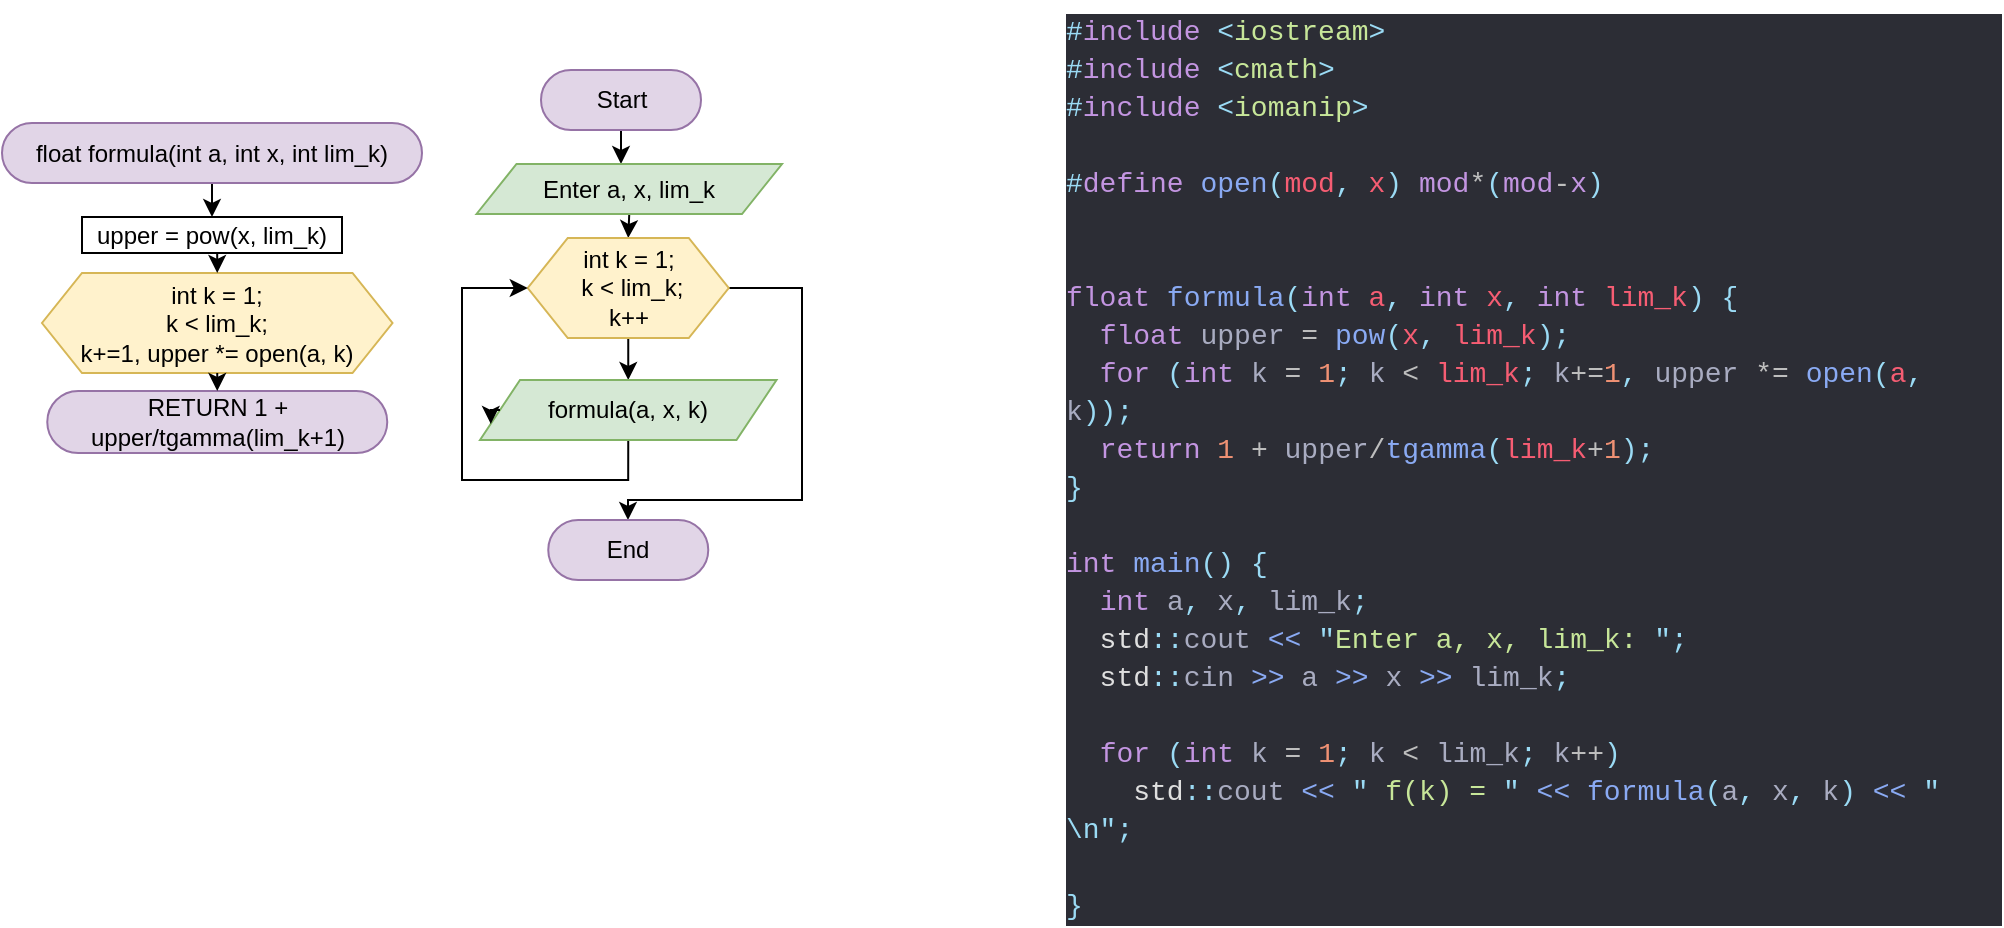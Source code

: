 <mxfile version="22.0.5" type="device">
  <diagram name="Сторінка-1" id="ABciSUWUErL9aMv9oOaV">
    <mxGraphModel dx="819" dy="-712" grid="1" gridSize="10" guides="1" tooltips="1" connect="1" arrows="1" fold="1" page="1" pageScale="1" pageWidth="827" pageHeight="1169" math="0" shadow="0">
      <root>
        <mxCell id="0" />
        <mxCell id="1" parent="0" />
        <mxCell id="HW2QBS-m62yeihswaj2v-1" style="edgeStyle=orthogonalEdgeStyle;rounded=0;orthogonalLoop=1;jettySize=auto;html=1;exitX=0.5;exitY=0.5;exitDx=0;exitDy=15;exitPerimeter=0;" edge="1" parent="1" source="HW2QBS-m62yeihswaj2v-2" target="HW2QBS-m62yeihswaj2v-4">
          <mxGeometry relative="1" as="geometry">
            <Array as="points">
              <mxPoint x="435.5" y="1362" />
              <mxPoint x="435.5" y="1362" />
            </Array>
          </mxGeometry>
        </mxCell>
        <mxCell id="HW2QBS-m62yeihswaj2v-2" value="Start" style="html=1;dashed=0;whiteSpace=wrap;shape=mxgraph.dfd.start;fillColor=#e1d5e7;strokeColor=#9673a6;" vertex="1" parent="1">
          <mxGeometry x="399.5" y="1315" width="80" height="30" as="geometry" />
        </mxCell>
        <mxCell id="HW2QBS-m62yeihswaj2v-3" style="edgeStyle=orthogonalEdgeStyle;rounded=0;orthogonalLoop=1;jettySize=auto;html=1;exitX=0.5;exitY=1;exitDx=0;exitDy=0;entryX=0.5;entryY=0;entryDx=0;entryDy=0;" edge="1" parent="1" source="HW2QBS-m62yeihswaj2v-4" target="HW2QBS-m62yeihswaj2v-7">
          <mxGeometry relative="1" as="geometry" />
        </mxCell>
        <mxCell id="HW2QBS-m62yeihswaj2v-4" value="Enter a, x, lim_k" style="shape=parallelogram;perimeter=parallelogramPerimeter;whiteSpace=wrap;html=1;fixedSize=1;fillColor=#d5e8d4;strokeColor=#82b366;" vertex="1" parent="1">
          <mxGeometry x="367.25" y="1362" width="152.75" height="25" as="geometry" />
        </mxCell>
        <mxCell id="HW2QBS-m62yeihswaj2v-5" style="edgeStyle=orthogonalEdgeStyle;rounded=0;orthogonalLoop=1;jettySize=auto;html=1;exitX=0.5;exitY=1;exitDx=0;exitDy=0;entryX=0.5;entryY=0;entryDx=0;entryDy=0;" edge="1" parent="1" source="HW2QBS-m62yeihswaj2v-7" target="HW2QBS-m62yeihswaj2v-9">
          <mxGeometry relative="1" as="geometry" />
        </mxCell>
        <mxCell id="HW2QBS-m62yeihswaj2v-6" style="edgeStyle=orthogonalEdgeStyle;rounded=0;orthogonalLoop=1;jettySize=auto;html=1;exitX=1;exitY=0.5;exitDx=0;exitDy=0;" edge="1" parent="1" source="HW2QBS-m62yeihswaj2v-7" target="HW2QBS-m62yeihswaj2v-10">
          <mxGeometry relative="1" as="geometry">
            <Array as="points">
              <mxPoint x="530" y="1424" />
              <mxPoint x="530" y="1530" />
              <mxPoint x="443" y="1530" />
            </Array>
          </mxGeometry>
        </mxCell>
        <mxCell id="HW2QBS-m62yeihswaj2v-7" value="int k = 1;&lt;br&gt;&amp;nbsp;k &amp;lt; lim_k; &lt;br&gt;k++" style="shape=hexagon;perimeter=hexagonPerimeter2;whiteSpace=wrap;html=1;fixedSize=1;fillColor=#fff2cc;strokeColor=#d6b656;" vertex="1" parent="1">
          <mxGeometry x="392.88" y="1399" width="100.5" height="50" as="geometry" />
        </mxCell>
        <mxCell id="HW2QBS-m62yeihswaj2v-8" style="edgeStyle=orthogonalEdgeStyle;rounded=0;orthogonalLoop=1;jettySize=auto;html=1;exitX=0.5;exitY=1;exitDx=0;exitDy=0;entryX=0;entryY=0.5;entryDx=0;entryDy=0;" edge="1" parent="1" source="HW2QBS-m62yeihswaj2v-9" target="HW2QBS-m62yeihswaj2v-7">
          <mxGeometry relative="1" as="geometry">
            <Array as="points">
              <mxPoint x="443" y="1520" />
              <mxPoint x="360" y="1520" />
              <mxPoint x="360" y="1424" />
            </Array>
          </mxGeometry>
        </mxCell>
        <mxCell id="HW2QBS-m62yeihswaj2v-9" value="formula(a, x, k)" style="shape=parallelogram;perimeter=parallelogramPerimeter;whiteSpace=wrap;html=1;fixedSize=1;fillColor=#d5e8d4;strokeColor=#82b366;" vertex="1" parent="1">
          <mxGeometry x="369" y="1470" width="148.25" height="30" as="geometry" />
        </mxCell>
        <mxCell id="HW2QBS-m62yeihswaj2v-10" value="End" style="html=1;dashed=0;whiteSpace=wrap;shape=mxgraph.dfd.start;fillColor=#e1d5e7;strokeColor=#9673a6;" vertex="1" parent="1">
          <mxGeometry x="403.13" y="1540" width="80" height="30" as="geometry" />
        </mxCell>
        <mxCell id="HW2QBS-m62yeihswaj2v-11" value="&lt;div style=&quot;color: rgb(223, 223, 223); background-color: rgb(44, 45, 53); font-family: Consolas, &amp;quot;Courier New&amp;quot;, monospace; font-weight: normal; font-size: 14px; line-height: 19px;&quot;&gt;&lt;div&gt;&lt;span style=&quot;color: #9bdbf5;&quot;&gt;#&lt;/span&gt;&lt;span style=&quot;color: #c395e1;&quot;&gt;include &lt;/span&gt;&lt;span style=&quot;color: #9bdbf5;&quot;&gt;&amp;lt;&lt;/span&gt;&lt;span style=&quot;color: #c7e699;&quot;&gt;iostream&lt;/span&gt;&lt;span style=&quot;color: #9bdbf5;&quot;&gt;&amp;gt;&lt;/span&gt;&lt;/div&gt;&lt;div&gt;&lt;span style=&quot;color: #9bdbf5;&quot;&gt;#&lt;/span&gt;&lt;span style=&quot;color: #c395e1;&quot;&gt;include &lt;/span&gt;&lt;span style=&quot;color: #9bdbf5;&quot;&gt;&amp;lt;&lt;/span&gt;&lt;span style=&quot;color: #c7e699;&quot;&gt;cmath&lt;/span&gt;&lt;span style=&quot;color: #9bdbf5;&quot;&gt;&amp;gt;&lt;/span&gt;&lt;/div&gt;&lt;div&gt;&lt;span style=&quot;color: #9bdbf5;&quot;&gt;#&lt;/span&gt;&lt;span style=&quot;color: #c395e1;&quot;&gt;include &lt;/span&gt;&lt;span style=&quot;color: #9bdbf5;&quot;&gt;&amp;lt;&lt;/span&gt;&lt;span style=&quot;color: #c7e699;&quot;&gt;iomanip&lt;/span&gt;&lt;span style=&quot;color: #9bdbf5;&quot;&gt;&amp;gt;&lt;/span&gt;&lt;/div&gt;&lt;br&gt;&lt;div&gt;&lt;span style=&quot;color: #9bdbf5;&quot;&gt;#&lt;/span&gt;&lt;span style=&quot;color: #c395e1;&quot;&gt;define &lt;/span&gt;&lt;span style=&quot;color: #8aaaf3;&quot;&gt;open&lt;/span&gt;&lt;span style=&quot;color: #9bdbf5;&quot;&gt;(&lt;/span&gt;&lt;span style=&quot;color: #f65d73;&quot;&gt;mod&lt;/span&gt;&lt;span style=&quot;color: #9bdbf5;&quot;&gt;,&lt;/span&gt;&lt;span style=&quot;color: #c395e1;&quot;&gt; &lt;/span&gt;&lt;span style=&quot;color: #f65d73;&quot;&gt;x&lt;/span&gt;&lt;span style=&quot;color: #9bdbf5;&quot;&gt;)&lt;/span&gt;&lt;span style=&quot;color: #c395e1;&quot;&gt; mod&lt;/span&gt;&lt;span style=&quot;color: #bebebe;&quot;&gt;*&lt;/span&gt;&lt;span style=&quot;color: #9bdbf5;&quot;&gt;(&lt;/span&gt;&lt;span style=&quot;color: #c395e1;&quot;&gt;mod&lt;/span&gt;&lt;span style=&quot;color: #bebebe;&quot;&gt;-&lt;/span&gt;&lt;span style=&quot;color: #c395e1;&quot;&gt;x&lt;/span&gt;&lt;span style=&quot;color: #9bdbf5;&quot;&gt;)&lt;/span&gt;&lt;/div&gt;&lt;br&gt;&lt;br&gt;&lt;div&gt;&lt;span style=&quot;color: #c395e1;&quot;&gt;float&lt;/span&gt;&lt;span style=&quot;color: #dfdfdf;&quot;&gt; &lt;/span&gt;&lt;span style=&quot;color: #8aaaf3;&quot;&gt;formula&lt;/span&gt;&lt;span style=&quot;color: #9bdbf5;&quot;&gt;(&lt;/span&gt;&lt;span style=&quot;color: #c395e1;&quot;&gt;int&lt;/span&gt;&lt;span style=&quot;color: #dfdfdf;&quot;&gt; &lt;/span&gt;&lt;span style=&quot;color: #f65d73;&quot;&gt;a&lt;/span&gt;&lt;span style=&quot;color: #9bdbf5;&quot;&gt;,&lt;/span&gt;&lt;span style=&quot;color: #dfdfdf;&quot;&gt; &lt;/span&gt;&lt;span style=&quot;color: #c395e1;&quot;&gt;int&lt;/span&gt;&lt;span style=&quot;color: #dfdfdf;&quot;&gt; &lt;/span&gt;&lt;span style=&quot;color: #f65d73;&quot;&gt;x&lt;/span&gt;&lt;span style=&quot;color: #9bdbf5;&quot;&gt;,&lt;/span&gt;&lt;span style=&quot;color: #dfdfdf;&quot;&gt; &lt;/span&gt;&lt;span style=&quot;color: #c395e1;&quot;&gt;int&lt;/span&gt;&lt;span style=&quot;color: #dfdfdf;&quot;&gt; &lt;/span&gt;&lt;span style=&quot;color: #f65d73;&quot;&gt;lim_k&lt;/span&gt;&lt;span style=&quot;color: #9bdbf5;&quot;&gt;)&lt;/span&gt;&lt;span style=&quot;color: #dfdfdf;&quot;&gt; &lt;/span&gt;&lt;span style=&quot;color: #9bdbf5;&quot;&gt;{&lt;/span&gt;&lt;/div&gt;&lt;div&gt;&lt;span style=&quot;color: #dfdfdf;&quot;&gt;&amp;nbsp; &lt;/span&gt;&lt;span style=&quot;color: #c395e1;&quot;&gt;float&lt;/span&gt;&lt;span style=&quot;color: #dfdfdf;&quot;&gt; &lt;/span&gt;&lt;span style=&quot;color: #a9acc1;&quot;&gt;upper&lt;/span&gt;&lt;span style=&quot;color: #dfdfdf;&quot;&gt; &lt;/span&gt;&lt;span style=&quot;color: #bebebe;&quot;&gt;=&lt;/span&gt;&lt;span style=&quot;color: #dfdfdf;&quot;&gt; &lt;/span&gt;&lt;span style=&quot;color: #8aaaf3;&quot;&gt;pow&lt;/span&gt;&lt;span style=&quot;color: #9bdbf5;&quot;&gt;(&lt;/span&gt;&lt;span style=&quot;color: #f65d73;&quot;&gt;x&lt;/span&gt;&lt;span style=&quot;color: #9bdbf5;&quot;&gt;,&lt;/span&gt;&lt;span style=&quot;color: #dfdfdf;&quot;&gt; &lt;/span&gt;&lt;span style=&quot;color: #f65d73;&quot;&gt;lim_k&lt;/span&gt;&lt;span style=&quot;color: #9bdbf5;&quot;&gt;);&lt;/span&gt;&lt;/div&gt;&lt;div&gt;&lt;span style=&quot;color: #dfdfdf;&quot;&gt;&amp;nbsp; &lt;/span&gt;&lt;span style=&quot;color: #c395e1;&quot;&gt;for&lt;/span&gt;&lt;span style=&quot;color: #dfdfdf;&quot;&gt; &lt;/span&gt;&lt;span style=&quot;color: #9bdbf5;&quot;&gt;(&lt;/span&gt;&lt;span style=&quot;color: #c395e1;&quot;&gt;int&lt;/span&gt;&lt;span style=&quot;color: #dfdfdf;&quot;&gt; &lt;/span&gt;&lt;span style=&quot;color: #a9acc1;&quot;&gt;k&lt;/span&gt;&lt;span style=&quot;color: #dfdfdf;&quot;&gt; &lt;/span&gt;&lt;span style=&quot;color: #bebebe;&quot;&gt;=&lt;/span&gt;&lt;span style=&quot;color: #dfdfdf;&quot;&gt; &lt;/span&gt;&lt;span style=&quot;color: #ef9174;&quot;&gt;1&lt;/span&gt;&lt;span style=&quot;color: #9bdbf5;&quot;&gt;;&lt;/span&gt;&lt;span style=&quot;color: #dfdfdf;&quot;&gt; &lt;/span&gt;&lt;span style=&quot;color: #a9acc1;&quot;&gt;k&lt;/span&gt;&lt;span style=&quot;color: #dfdfdf;&quot;&gt; &lt;/span&gt;&lt;span style=&quot;color: #bebebe;&quot;&gt;&amp;lt;&lt;/span&gt;&lt;span style=&quot;color: #dfdfdf;&quot;&gt; &lt;/span&gt;&lt;span style=&quot;color: #f65d73;&quot;&gt;lim_k&lt;/span&gt;&lt;span style=&quot;color: #9bdbf5;&quot;&gt;;&lt;/span&gt;&lt;span style=&quot;color: #dfdfdf;&quot;&gt; &lt;/span&gt;&lt;span style=&quot;color: #a9acc1;&quot;&gt;k&lt;/span&gt;&lt;span style=&quot;color: #bebebe;&quot;&gt;+=&lt;/span&gt;&lt;span style=&quot;color: #ef9174;&quot;&gt;1&lt;/span&gt;&lt;span style=&quot;color: #9bdbf5;&quot;&gt;,&lt;/span&gt;&lt;span style=&quot;color: #dfdfdf;&quot;&gt; &lt;/span&gt;&lt;span style=&quot;color: #a9acc1;&quot;&gt;upper&lt;/span&gt;&lt;span style=&quot;color: #dfdfdf;&quot;&gt; &lt;/span&gt;&lt;span style=&quot;color: #bebebe;&quot;&gt;*=&lt;/span&gt;&lt;span style=&quot;color: #dfdfdf;&quot;&gt; &lt;/span&gt;&lt;span style=&quot;color: #8aaaf3;&quot;&gt;open&lt;/span&gt;&lt;span style=&quot;color: #9bdbf5;&quot;&gt;(&lt;/span&gt;&lt;span style=&quot;color: #f65d73;&quot;&gt;a&lt;/span&gt;&lt;span style=&quot;color: #9bdbf5;&quot;&gt;,&lt;/span&gt;&lt;span style=&quot;color: #dfdfdf;&quot;&gt; &lt;/span&gt;&lt;span style=&quot;color: #a9acc1;&quot;&gt;k&lt;/span&gt;&lt;span style=&quot;color: #9bdbf5;&quot;&gt;));&lt;/span&gt;&lt;/div&gt;&lt;div&gt;&lt;span style=&quot;color: #dfdfdf;&quot;&gt;&amp;nbsp; &lt;/span&gt;&lt;span style=&quot;color: #c395e1;&quot;&gt;return&lt;/span&gt;&lt;span style=&quot;color: #dfdfdf;&quot;&gt; &lt;/span&gt;&lt;span style=&quot;color: #ef9174;&quot;&gt;1&lt;/span&gt;&lt;span style=&quot;color: #dfdfdf;&quot;&gt; &lt;/span&gt;&lt;span style=&quot;color: #bebebe;&quot;&gt;+&lt;/span&gt;&lt;span style=&quot;color: #dfdfdf;&quot;&gt; &lt;/span&gt;&lt;span style=&quot;color: #a9acc1;&quot;&gt;upper&lt;/span&gt;&lt;span style=&quot;color: #bebebe;&quot;&gt;/&lt;/span&gt;&lt;span style=&quot;color: #8aaaf3;&quot;&gt;tgamma&lt;/span&gt;&lt;span style=&quot;color: #9bdbf5;&quot;&gt;(&lt;/span&gt;&lt;span style=&quot;color: #f65d73;&quot;&gt;lim_k&lt;/span&gt;&lt;span style=&quot;color: #bebebe;&quot;&gt;+&lt;/span&gt;&lt;span style=&quot;color: #ef9174;&quot;&gt;1&lt;/span&gt;&lt;span style=&quot;color: #9bdbf5;&quot;&gt;);&lt;/span&gt;&lt;/div&gt;&lt;div&gt;&lt;span style=&quot;color: #9bdbf5;&quot;&gt;}&lt;/span&gt;&lt;/div&gt;&lt;br&gt;&lt;div&gt;&lt;span style=&quot;color: #c395e1;&quot;&gt;int&lt;/span&gt;&lt;span style=&quot;color: #dfdfdf;&quot;&gt; &lt;/span&gt;&lt;span style=&quot;color: #8aaaf3;&quot;&gt;main&lt;/span&gt;&lt;span style=&quot;color: #9bdbf5;&quot;&gt;()&lt;/span&gt;&lt;span style=&quot;color: #dfdfdf;&quot;&gt; &lt;/span&gt;&lt;span style=&quot;color: #9bdbf5;&quot;&gt;{&lt;/span&gt;&lt;/div&gt;&lt;div&gt;&lt;span style=&quot;color: #dfdfdf;&quot;&gt;&amp;nbsp; &lt;/span&gt;&lt;span style=&quot;color: #c395e1;&quot;&gt;int&lt;/span&gt;&lt;span style=&quot;color: #dfdfdf;&quot;&gt; &lt;/span&gt;&lt;span style=&quot;color: #a9acc1;&quot;&gt;a&lt;/span&gt;&lt;span style=&quot;color: #9bdbf5;&quot;&gt;,&lt;/span&gt;&lt;span style=&quot;color: #dfdfdf;&quot;&gt; &lt;/span&gt;&lt;span style=&quot;color: #a9acc1;&quot;&gt;x&lt;/span&gt;&lt;span style=&quot;color: #9bdbf5;&quot;&gt;,&lt;/span&gt;&lt;span style=&quot;color: #dfdfdf;&quot;&gt; &lt;/span&gt;&lt;span style=&quot;color: #a9acc1;&quot;&gt;lim_k&lt;/span&gt;&lt;span style=&quot;color: #9bdbf5;&quot;&gt;;&lt;/span&gt;&lt;/div&gt;&lt;div&gt;&lt;span style=&quot;color: #dfdfdf;&quot;&gt;&amp;nbsp; std&lt;/span&gt;&lt;span style=&quot;color: #9bdbf5;&quot;&gt;::&lt;/span&gt;&lt;span style=&quot;color: #a9acc1;&quot;&gt;cout&lt;/span&gt;&lt;span style=&quot;color: #dfdfdf;&quot;&gt; &lt;/span&gt;&lt;span style=&quot;color: #8aaaf3;&quot;&gt;&amp;lt;&amp;lt;&lt;/span&gt;&lt;span style=&quot;color: #dfdfdf;&quot;&gt; &lt;/span&gt;&lt;span style=&quot;color: #9bdbf5;&quot;&gt;&quot;&lt;/span&gt;&lt;span style=&quot;color: #c7e699;&quot;&gt;Enter a, x, lim_k: &lt;/span&gt;&lt;span style=&quot;color: #9bdbf5;&quot;&gt;&quot;&lt;/span&gt;&lt;span style=&quot;color: #9bdbf5;&quot;&gt;;&lt;/span&gt;&lt;/div&gt;&lt;div&gt;&lt;span style=&quot;color: #dfdfdf;&quot;&gt;&amp;nbsp; std&lt;/span&gt;&lt;span style=&quot;color: #9bdbf5;&quot;&gt;::&lt;/span&gt;&lt;span style=&quot;color: #a9acc1;&quot;&gt;cin&lt;/span&gt;&lt;span style=&quot;color: #dfdfdf;&quot;&gt; &lt;/span&gt;&lt;span style=&quot;color: #8aaaf3;&quot;&gt;&amp;gt;&amp;gt;&lt;/span&gt;&lt;span style=&quot;color: #dfdfdf;&quot;&gt; &lt;/span&gt;&lt;span style=&quot;color: #a9acc1;&quot;&gt;a&lt;/span&gt;&lt;span style=&quot;color: #dfdfdf;&quot;&gt; &lt;/span&gt;&lt;span style=&quot;color: #8aaaf3;&quot;&gt;&amp;gt;&amp;gt;&lt;/span&gt;&lt;span style=&quot;color: #dfdfdf;&quot;&gt; &lt;/span&gt;&lt;span style=&quot;color: #a9acc1;&quot;&gt;x&lt;/span&gt;&lt;span style=&quot;color: #dfdfdf;&quot;&gt; &lt;/span&gt;&lt;span style=&quot;color: #8aaaf3;&quot;&gt;&amp;gt;&amp;gt;&lt;/span&gt;&lt;span style=&quot;color: #dfdfdf;&quot;&gt; &lt;/span&gt;&lt;span style=&quot;color: #a9acc1;&quot;&gt;lim_k&lt;/span&gt;&lt;span style=&quot;color: #9bdbf5;&quot;&gt;;&lt;/span&gt;&lt;/div&gt;&lt;br&gt;&lt;div&gt;&lt;span style=&quot;color: #dfdfdf;&quot;&gt;&amp;nbsp; &lt;/span&gt;&lt;span style=&quot;color: #c395e1;&quot;&gt;for&lt;/span&gt;&lt;span style=&quot;color: #dfdfdf;&quot;&gt; &lt;/span&gt;&lt;span style=&quot;color: #9bdbf5;&quot;&gt;(&lt;/span&gt;&lt;span style=&quot;color: #c395e1;&quot;&gt;int&lt;/span&gt;&lt;span style=&quot;color: #dfdfdf;&quot;&gt; &lt;/span&gt;&lt;span style=&quot;color: #a9acc1;&quot;&gt;k&lt;/span&gt;&lt;span style=&quot;color: #dfdfdf;&quot;&gt; &lt;/span&gt;&lt;span style=&quot;color: #bebebe;&quot;&gt;=&lt;/span&gt;&lt;span style=&quot;color: #dfdfdf;&quot;&gt; &lt;/span&gt;&lt;span style=&quot;color: #ef9174;&quot;&gt;1&lt;/span&gt;&lt;span style=&quot;color: #9bdbf5;&quot;&gt;;&lt;/span&gt;&lt;span style=&quot;color: #dfdfdf;&quot;&gt; &lt;/span&gt;&lt;span style=&quot;color: #a9acc1;&quot;&gt;k&lt;/span&gt;&lt;span style=&quot;color: #dfdfdf;&quot;&gt; &lt;/span&gt;&lt;span style=&quot;color: #bebebe;&quot;&gt;&amp;lt;&lt;/span&gt;&lt;span style=&quot;color: #dfdfdf;&quot;&gt; &lt;/span&gt;&lt;span style=&quot;color: #a9acc1;&quot;&gt;lim_k&lt;/span&gt;&lt;span style=&quot;color: #9bdbf5;&quot;&gt;;&lt;/span&gt;&lt;span style=&quot;color: #dfdfdf;&quot;&gt; &lt;/span&gt;&lt;span style=&quot;color: #a9acc1;&quot;&gt;k&lt;/span&gt;&lt;span style=&quot;color: #bebebe;&quot;&gt;++&lt;/span&gt;&lt;span style=&quot;color: #9bdbf5;&quot;&gt;)&lt;/span&gt;&lt;span style=&quot;color: #dfdfdf;&quot;&gt; &lt;/span&gt;&lt;/div&gt;&lt;div&gt;&lt;span style=&quot;color: #dfdfdf;&quot;&gt;&amp;nbsp; &amp;nbsp; std&lt;/span&gt;&lt;span style=&quot;color: #9bdbf5;&quot;&gt;::&lt;/span&gt;&lt;span style=&quot;color: #a9acc1;&quot;&gt;cout&lt;/span&gt;&lt;span style=&quot;color: #dfdfdf;&quot;&gt; &lt;/span&gt;&lt;span style=&quot;color: #8aaaf3;&quot;&gt;&amp;lt;&amp;lt;&lt;/span&gt;&lt;span style=&quot;color: #dfdfdf;&quot;&gt; &lt;/span&gt;&lt;span style=&quot;color: #9bdbf5;&quot;&gt;&quot;&lt;/span&gt;&lt;span style=&quot;color: #c7e699;&quot;&gt; f(k) = &lt;/span&gt;&lt;span style=&quot;color: #9bdbf5;&quot;&gt;&quot;&lt;/span&gt;&lt;span style=&quot;color: #dfdfdf;&quot;&gt; &lt;/span&gt;&lt;span style=&quot;color: #8aaaf3;&quot;&gt;&amp;lt;&amp;lt;&lt;/span&gt;&lt;span style=&quot;color: #dfdfdf;&quot;&gt; &lt;/span&gt;&lt;span style=&quot;color: #8aaaf3;&quot;&gt;formula&lt;/span&gt;&lt;span style=&quot;color: #9bdbf5;&quot;&gt;(&lt;/span&gt;&lt;span style=&quot;color: #a9acc1;&quot;&gt;a&lt;/span&gt;&lt;span style=&quot;color: #9bdbf5;&quot;&gt;,&lt;/span&gt;&lt;span style=&quot;color: #dfdfdf;&quot;&gt; &lt;/span&gt;&lt;span style=&quot;color: #a9acc1;&quot;&gt;x&lt;/span&gt;&lt;span style=&quot;color: #9bdbf5;&quot;&gt;,&lt;/span&gt;&lt;span style=&quot;color: #dfdfdf;&quot;&gt; &lt;/span&gt;&lt;span style=&quot;color: #a9acc1;&quot;&gt;k&lt;/span&gt;&lt;span style=&quot;color: #9bdbf5;&quot;&gt;)&lt;/span&gt;&lt;span style=&quot;color: #dfdfdf;&quot;&gt; &lt;/span&gt;&lt;span style=&quot;color: #8aaaf3;&quot;&gt;&amp;lt;&amp;lt;&lt;/span&gt;&lt;span style=&quot;color: #dfdfdf;&quot;&gt; &lt;/span&gt;&lt;span style=&quot;color: #9bdbf5;&quot;&gt;&quot;&lt;/span&gt;&lt;span style=&quot;color: #c7e699;&quot;&gt; &lt;/span&gt;&lt;span style=&quot;color: #9bdbf5;&quot;&gt;\n&quot;&lt;/span&gt;&lt;span style=&quot;color: #9bdbf5;&quot;&gt;;&lt;/span&gt;&lt;/div&gt;&lt;br&gt;&lt;div&gt;&lt;span style=&quot;color: #9bdbf5;&quot;&gt;}&lt;/span&gt;&lt;/div&gt;&lt;/div&gt;" style="text;whiteSpace=wrap;html=1;" vertex="1" parent="1">
          <mxGeometry x="660" y="1280" width="470" height="440" as="geometry" />
        </mxCell>
        <mxCell id="HW2QBS-m62yeihswaj2v-18" style="edgeStyle=orthogonalEdgeStyle;rounded=0;orthogonalLoop=1;jettySize=auto;html=1;exitX=0.5;exitY=0.5;exitDx=0;exitDy=15;exitPerimeter=0;entryX=0.5;entryY=0;entryDx=0;entryDy=0;" edge="1" parent="1" source="HW2QBS-m62yeihswaj2v-13" target="HW2QBS-m62yeihswaj2v-15">
          <mxGeometry relative="1" as="geometry" />
        </mxCell>
        <mxCell id="HW2QBS-m62yeihswaj2v-13" value="float formula(int a, int x, int lim_k)" style="html=1;dashed=0;whiteSpace=wrap;shape=mxgraph.dfd.start;fillColor=#e1d5e7;strokeColor=#9673a6;" vertex="1" parent="1">
          <mxGeometry x="130" y="1341.5" width="210" height="30" as="geometry" />
        </mxCell>
        <mxCell id="HW2QBS-m62yeihswaj2v-14" value="int k = 1; &lt;br&gt;k &amp;lt; lim_k; &lt;br&gt;k+=1, upper *= open(a, k)" style="shape=hexagon;perimeter=hexagonPerimeter2;whiteSpace=wrap;html=1;fixedSize=1;fillColor=#fff2cc;strokeColor=#d6b656;" vertex="1" parent="1">
          <mxGeometry x="150" y="1416.5" width="175.25" height="50" as="geometry" />
        </mxCell>
        <mxCell id="HW2QBS-m62yeihswaj2v-19" style="edgeStyle=orthogonalEdgeStyle;rounded=0;orthogonalLoop=1;jettySize=auto;html=1;exitX=0.5;exitY=1;exitDx=0;exitDy=0;entryX=0.5;entryY=0;entryDx=0;entryDy=0;" edge="1" parent="1" source="HW2QBS-m62yeihswaj2v-15" target="HW2QBS-m62yeihswaj2v-14">
          <mxGeometry relative="1" as="geometry" />
        </mxCell>
        <mxCell id="HW2QBS-m62yeihswaj2v-15" value="upper = pow(x, lim_k)" style="rounded=0;whiteSpace=wrap;html=1;" vertex="1" parent="1">
          <mxGeometry x="170" y="1388.5" width="130" height="18" as="geometry" />
        </mxCell>
        <mxCell id="HW2QBS-m62yeihswaj2v-16" style="edgeStyle=orthogonalEdgeStyle;rounded=0;orthogonalLoop=1;jettySize=auto;html=1;exitX=0;exitY=0.5;exitDx=0;exitDy=0;entryX=0;entryY=0.75;entryDx=0;entryDy=0;" edge="1" parent="1" source="HW2QBS-m62yeihswaj2v-9" target="HW2QBS-m62yeihswaj2v-9">
          <mxGeometry relative="1" as="geometry" />
        </mxCell>
        <mxCell id="HW2QBS-m62yeihswaj2v-17" value="RETURN 1 + upper/tgamma(lim_k+1)" style="html=1;dashed=0;whiteSpace=wrap;shape=mxgraph.dfd.start;fillColor=#e1d5e7;strokeColor=#9673a6;" vertex="1" parent="1">
          <mxGeometry x="152.63" y="1475.5" width="170" height="31" as="geometry" />
        </mxCell>
        <mxCell id="HW2QBS-m62yeihswaj2v-20" style="edgeStyle=orthogonalEdgeStyle;rounded=0;orthogonalLoop=1;jettySize=auto;html=1;exitX=0.5;exitY=1;exitDx=0;exitDy=0;entryX=0.5;entryY=0.5;entryDx=0;entryDy=-15.5;entryPerimeter=0;" edge="1" parent="1" source="HW2QBS-m62yeihswaj2v-14" target="HW2QBS-m62yeihswaj2v-17">
          <mxGeometry relative="1" as="geometry" />
        </mxCell>
      </root>
    </mxGraphModel>
  </diagram>
</mxfile>
